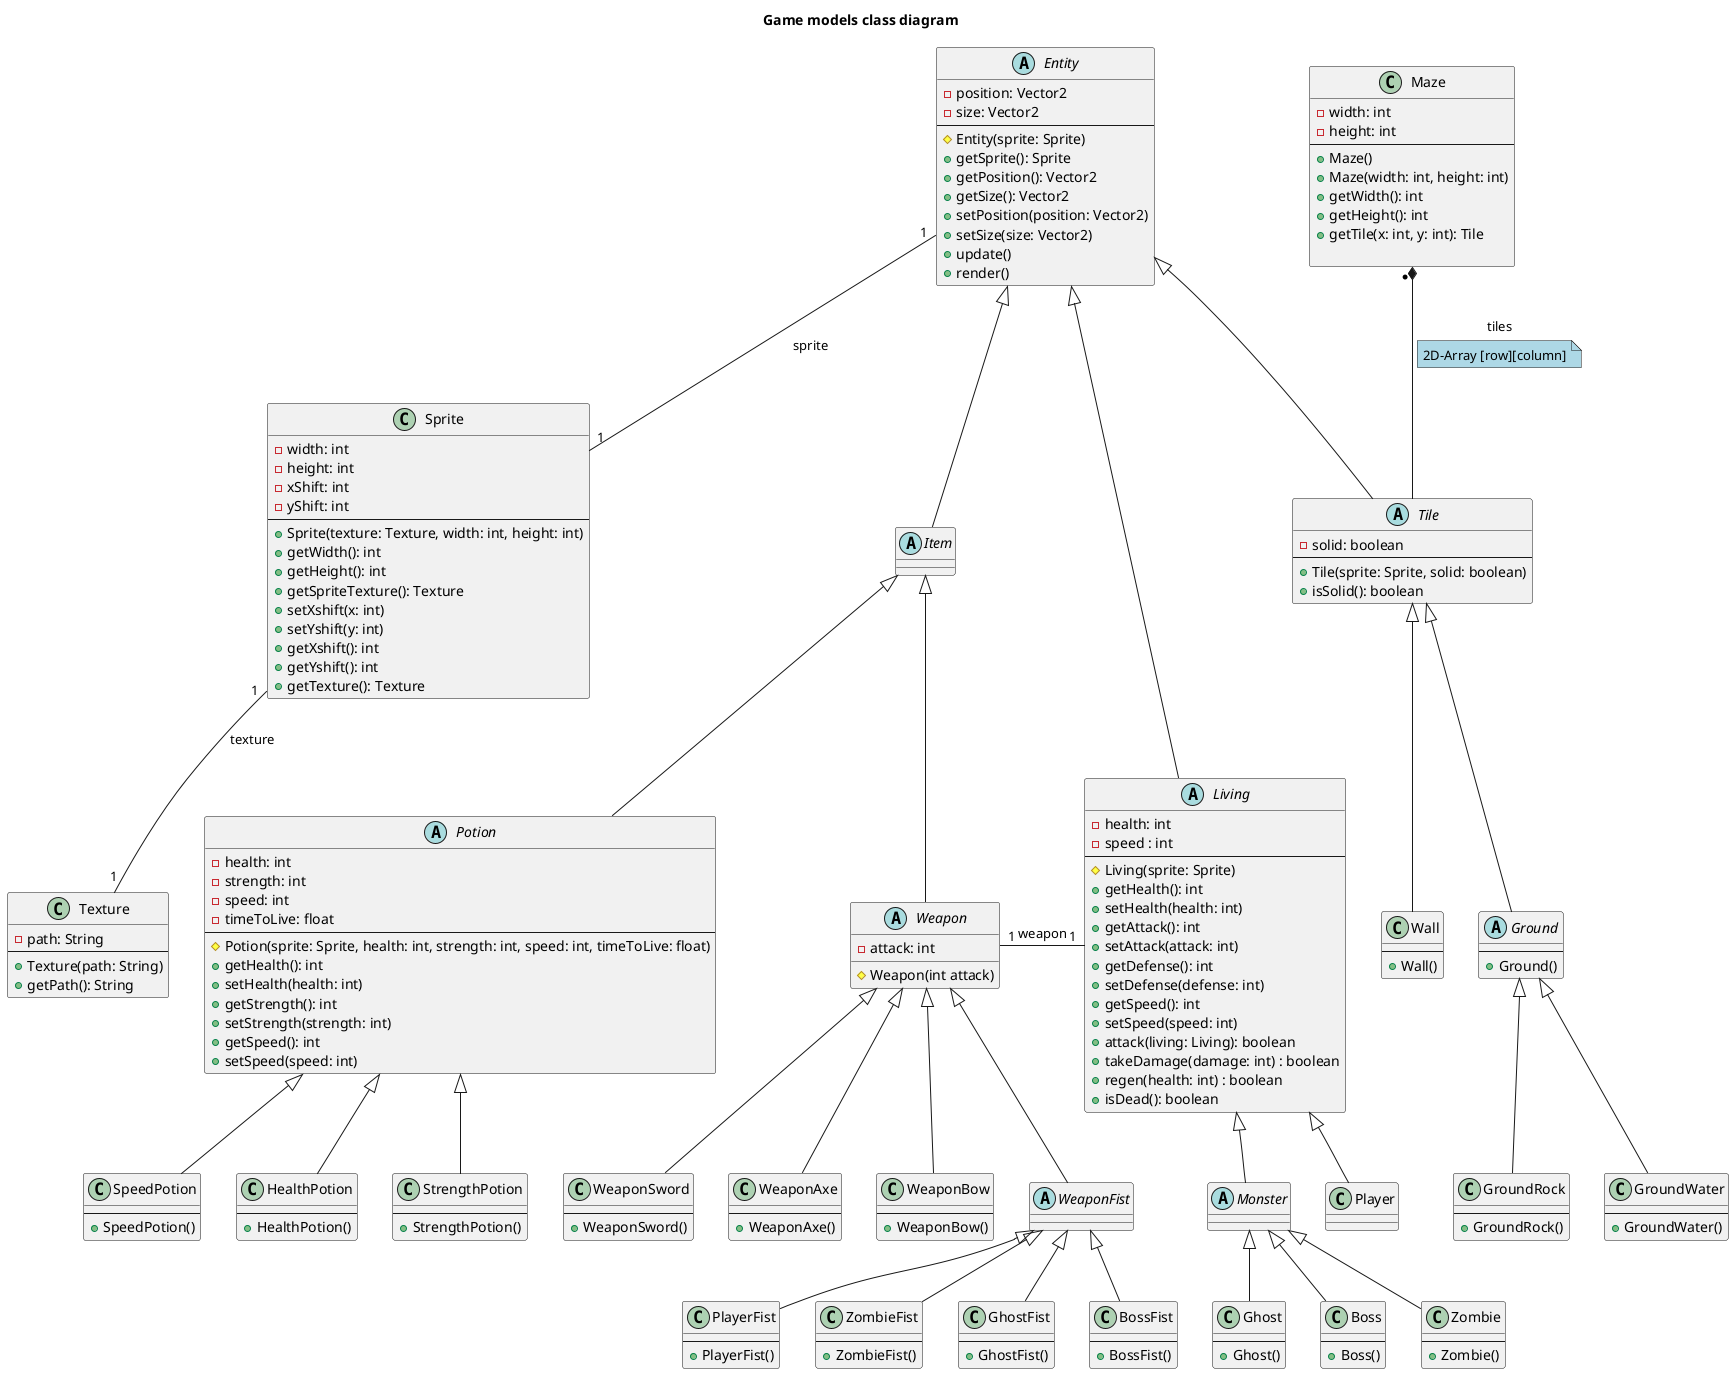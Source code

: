 @startuml Game models class diagram
title Game models class diagram

class Maze {
    - width: int
    - height: int
    ---
    + Maze()
    + Maze(width: int, height: int)
    + getWidth(): int
    + getHeight(): int
    + getTile(x: int, y: int): Tile
}

abstract Entity {
    - position: Vector2
    - size: Vector2
    ---
    # Entity(sprite: Sprite)
    + getSprite(): Sprite
    + getPosition(): Vector2
    + getSize(): Vector2
    + setPosition(position: Vector2)
    + setSize(size: Vector2)
    + update()
    + render()
}
Entity "1" -- "1" Sprite : sprite
Entity <|-- Item
Entity <|-- Living
Entity <|-- Tile

abstract Item {

}

Item <|-- Weapon
Item <|-- Potion

abstract Potion {
    - health: int
    - strength: int
    - speed: int
    - timeToLive: float
    ---
    # Potion(sprite: Sprite, health: int, strength: int, speed: int, timeToLive: float)
    + getHealth(): int
    + setHealth(health: int)
    + getStrength(): int
    + setStrength(strength: int)
    + getSpeed(): int
    + setSpeed(speed: int)
}
Potion <|-- HealthPotion
Potion <|-- StrengthPotion
Potion <|-- SpeedPotion

class HealthPotion {
    ---
    + HealthPotion()
}

class StrengthPotion {
    ---
    + StrengthPotion()
}

class SpeedPotion {
    ---
    + SpeedPotion()
}

abstract Weapon {
    - attack: int
    # Weapon(int attack)
}
Weapon <|-- WeaponFist
Weapon <|-- WeaponSword
Weapon <|-- WeaponAxe
Weapon <|-- WeaponBow

abstract WeaponFist {

}

WeaponFist <|-- PlayerFist
WeaponFist <|-- ZombieFist
WeaponFist <|-- GhostFist
WeaponFist <|-- BossFist

class PlayerFist {
    ---
    + PlayerFist()
}

class ZombieFist {
    ---
    + ZombieFist()
}

class GhostFist {
    ---
    + GhostFist()
}

class BossFist {
    ---
    + BossFist()
}

class WeaponSword {
    ---
    + WeaponSword()
}

class WeaponAxe {
    ---
    + WeaponAxe()
}

class WeaponBow {
    ---
    + WeaponBow()
}

abstract Living {
    - health: int
    - speed : int
    ---
    # Living(sprite: Sprite)
    + getHealth(): int
    + setHealth(health: int)
    + getAttack(): int
    + setAttack(attack: int)
    + getDefense(): int
    + setDefense(defense: int)
    + getSpeed(): int
    + setSpeed(speed: int)
    + attack(living: Living): boolean
    + takeDamage(damage: int) : boolean
    + regen(health: int) : boolean
    + isDead(): boolean
}
Living "1" -left- "1" Weapon : weapon
Living <|-- Player
Living <|-- Monster

class Player {
    
}

abstract Monster {

}
Monster <|-- Zombie
Monster <|-- Ghost
Monster <|-- Boss

class Zombie {
    ---
    + Zombie()
}

class Ghost {
    ---
    + Ghost()
}

class Boss {
    ---
    + Boss()
}

class Maze {

}

class Texture {
    - path: String
    ---
    + Texture(path: String)
    + getPath(): String
}

class Sprite {
    - width: int
    - height: int
    - xShift: int
    - yShift: int
    ---
    + Sprite(texture: Texture, width: int, height: int)
    + getWidth(): int
    + getHeight(): int
    + getSpriteTexture(): Texture
    + setXshift(x: int)
    + setYshift(y: int)
    + getXshift(): int
    + getYshift(): int
    + getTexture(): Texture
}
Sprite "1" -down- "1" Texture : texture

abstract Tile {
    - solid: boolean
    ---
    + Tile(sprite: Sprite, solid: boolean)
    + isSolid(): boolean
}
Tile <|-- Wall
Tile <|-- Ground
Ground <|-- GroundWater
Ground <|-- GroundRock

class Wall {
    ---
    + Wall()
}

abstract Ground {
    ---
    + Ground()
}

class GroundRock {
    ---
    + GroundRock()
}

class GroundWater {
    ---
    + GroundWater()
}

Maze "* " *--  Tile : tiles 
note on link #LightBlue
    2D-Array [row][column]
end note

@enduml